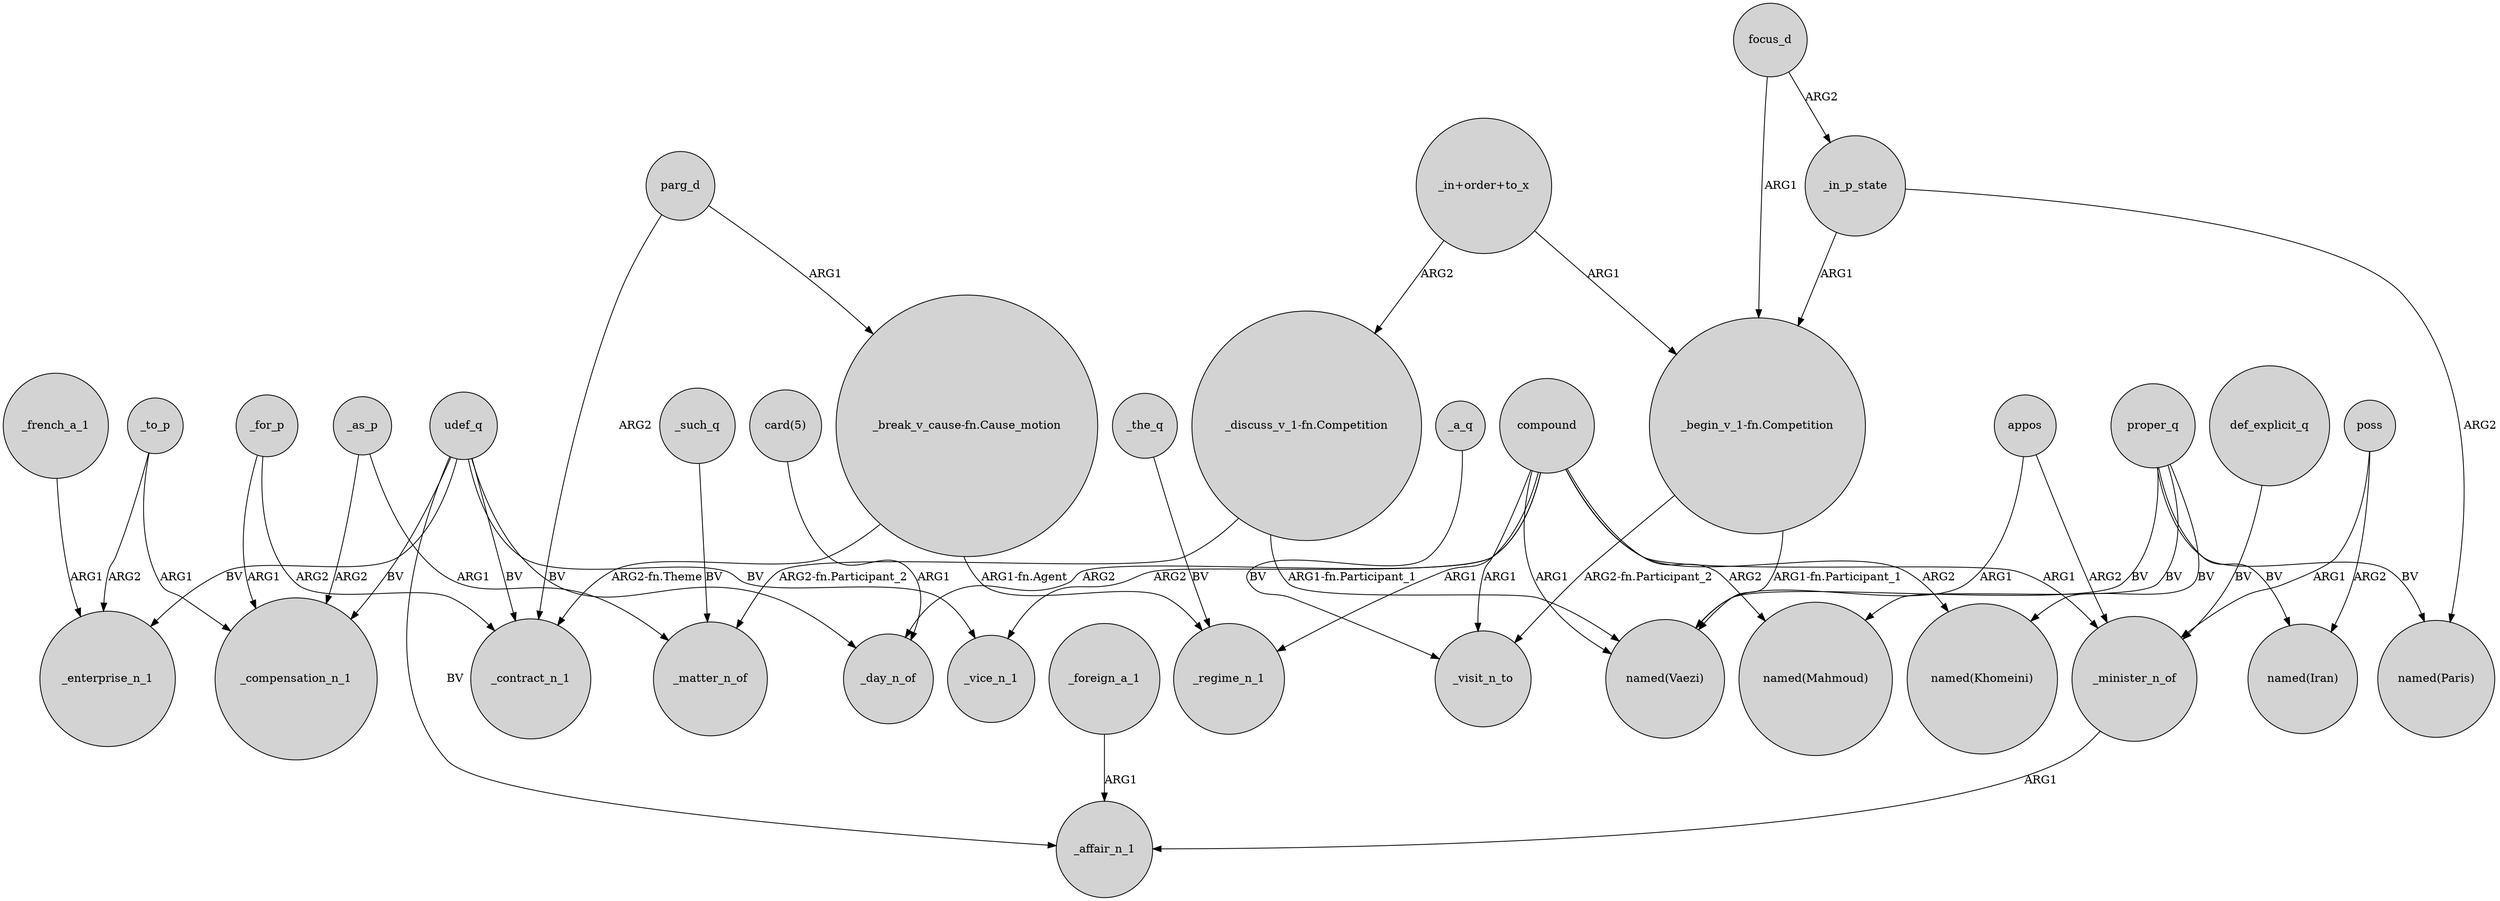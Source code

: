 digraph {
	node [shape=circle style=filled]
	parg_d -> _contract_n_1 [label=ARG2]
	_as_p -> _compensation_n_1 [label=ARG2]
	proper_q -> "named(Iran)" [label=BV]
	focus_d -> _in_p_state [label=ARG2]
	"_begin_v_1-fn.Competition" -> _visit_n_to [label="ARG2-fn.Participant_2"]
	compound -> "named(Vaezi)" [label=ARG1]
	appos -> "named(Vaezi)" [label=ARG1]
	compound -> _day_n_of [label=ARG2]
	_for_p -> _compensation_n_1 [label=ARG1]
	udef_q -> _enterprise_n_1 [label=BV]
	_french_a_1 -> _enterprise_n_1 [label=ARG1]
	"_begin_v_1-fn.Competition" -> "named(Vaezi)" [label="ARG1-fn.Participant_1"]
	"_discuss_v_1-fn.Competition" -> _matter_n_of [label="ARG2-fn.Participant_2"]
	_minister_n_of -> _affair_n_1 [label=ARG1]
	_for_p -> _contract_n_1 [label=ARG2]
	"_discuss_v_1-fn.Competition" -> "named(Vaezi)" [label="ARG1-fn.Participant_1"]
	_to_p -> _enterprise_n_1 [label=ARG2]
	"_break_v_cause-fn.Cause_motion" -> _regime_n_1 [label="ARG1-fn.Agent"]
	_the_q -> _regime_n_1 [label=BV]
	_in_p_state -> "_begin_v_1-fn.Competition" [label=ARG1]
	_a_q -> _visit_n_to [label=BV]
	compound -> "named(Mahmoud)" [label=ARG2]
	_in_p_state -> "named(Paris)" [label=ARG2]
	poss -> "named(Iran)" [label=ARG2]
	compound -> _visit_n_to [label=ARG1]
	udef_q -> _compensation_n_1 [label=BV]
	compound -> _regime_n_1 [label=ARG1]
	appos -> _minister_n_of [label=ARG2]
	"_in+order+to_x" -> "_discuss_v_1-fn.Competition" [label=ARG2]
	compound -> "named(Khomeini)" [label=ARG2]
	udef_q -> _day_n_of [label=BV]
	focus_d -> "_begin_v_1-fn.Competition" [label=ARG1]
	_foreign_a_1 -> _affair_n_1 [label=ARG1]
	udef_q -> _vice_n_1 [label=BV]
	"_break_v_cause-fn.Cause_motion" -> _contract_n_1 [label="ARG2-fn.Theme"]
	udef_q -> _affair_n_1 [label=BV]
	"_in+order+to_x" -> "_begin_v_1-fn.Competition" [label=ARG1]
	udef_q -> _contract_n_1 [label=BV]
	_such_q -> _matter_n_of [label=BV]
	parg_d -> "_break_v_cause-fn.Cause_motion" [label=ARG1]
	proper_q -> "named(Vaezi)" [label=BV]
	compound -> _vice_n_1 [label=ARG2]
	proper_q -> "named(Paris)" [label=BV]
	"card(5)" -> _day_n_of [label=ARG1]
	poss -> _minister_n_of [label=ARG1]
	proper_q -> "named(Mahmoud)" [label=BV]
	_as_p -> _matter_n_of [label=ARG1]
	proper_q -> "named(Khomeini)" [label=BV]
	_to_p -> _compensation_n_1 [label=ARG1]
	def_explicit_q -> _minister_n_of [label=BV]
	compound -> _minister_n_of [label=ARG1]
}
